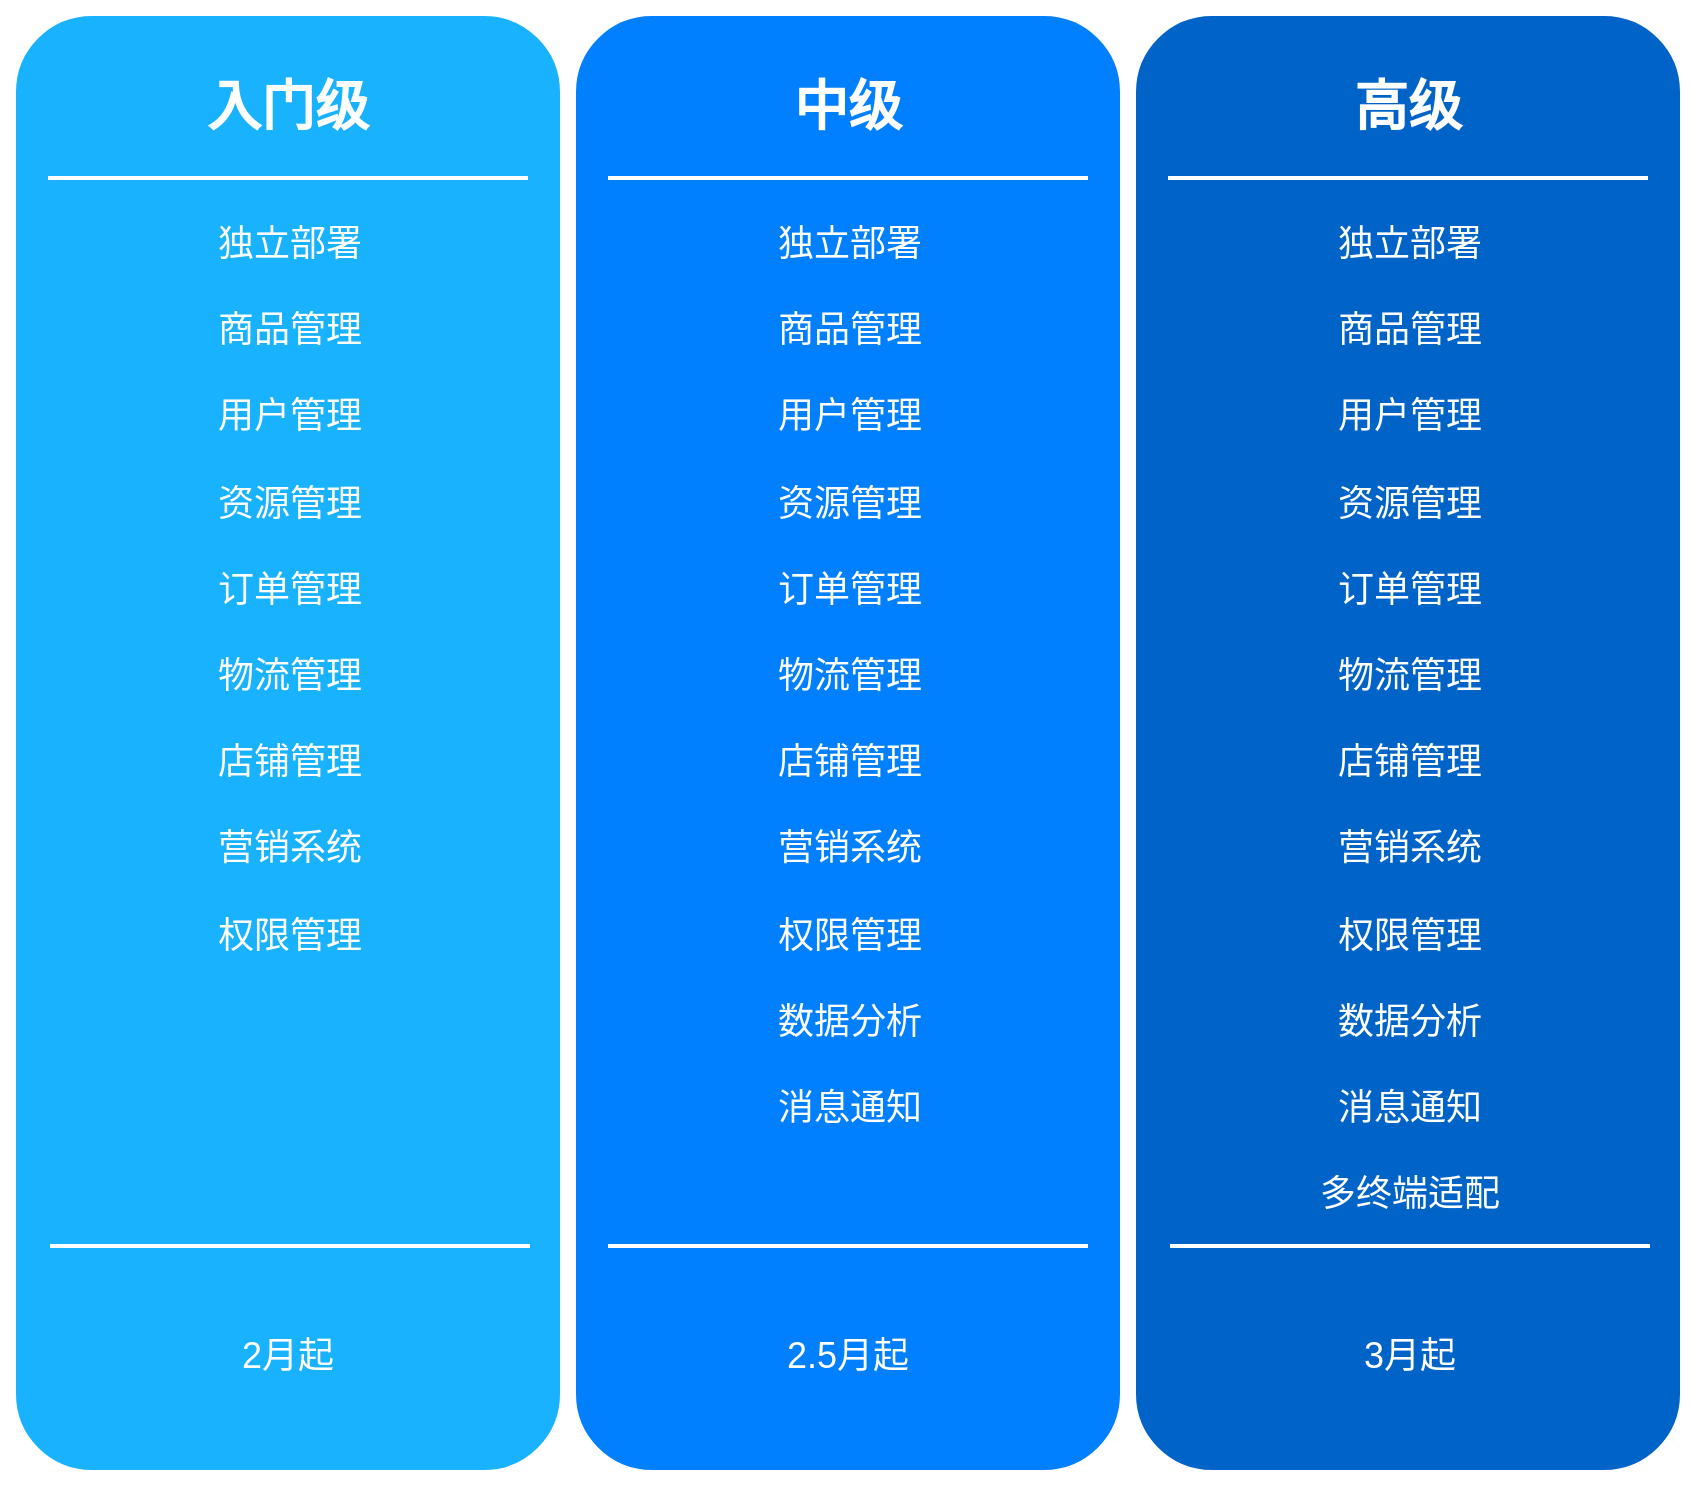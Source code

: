 <mxfile version="23.1.6" type="github">
  <diagram name="Page-1" id="12e1b939-464a-85fe-373e-61e167be1490">
    <mxGraphModel dx="1434" dy="855" grid="1" gridSize="10" guides="1" tooltips="1" connect="1" arrows="1" fold="1" page="1" pageScale="1.5" pageWidth="1169" pageHeight="826" background="none" math="0" shadow="0">
      <root>
        <mxCell id="0" />
        <mxCell id="1" parent="0" />
        <mxCell id="60da8b9f42644d3a-2" value="" style="whiteSpace=wrap;html=1;rounded=1;shadow=0;strokeWidth=8;fontSize=20;align=center;fillColor=#19b2ff;strokeColor=#FFFFFF;" parent="1" vertex="1">
          <mxGeometry x="316" y="405" width="280" height="735" as="geometry" />
        </mxCell>
        <mxCell id="60da8b9f42644d3a-3" value="入门级" style="text;html=1;strokeColor=none;fillColor=none;align=center;verticalAlign=middle;whiteSpace=wrap;rounded=0;shadow=0;fontSize=27;fontColor=#FFFFFF;fontStyle=1" parent="1" vertex="1">
          <mxGeometry x="316" y="425" width="280" height="60" as="geometry" />
        </mxCell>
        <mxCell id="60da8b9f42644d3a-6" value="" style="line;strokeWidth=2;html=1;rounded=0;shadow=0;fontSize=27;align=center;fillColor=none;strokeColor=#FFFFFF;" parent="1" vertex="1">
          <mxGeometry x="336" y="485" width="240" height="10" as="geometry" />
        </mxCell>
        <mxCell id="60da8b9f42644d3a-17" value="" style="whiteSpace=wrap;html=1;rounded=1;shadow=0;strokeWidth=8;fontSize=20;align=center;fillColor=#007fff;strokeColor=#FFFFFF;" parent="1" vertex="1">
          <mxGeometry x="596" y="405" width="280" height="735" as="geometry" />
        </mxCell>
        <mxCell id="60da8b9f42644d3a-18" value="中级" style="text;html=1;strokeColor=none;fillColor=none;align=center;verticalAlign=middle;whiteSpace=wrap;rounded=0;shadow=0;fontSize=27;fontColor=#FFFFFF;fontStyle=1" parent="1" vertex="1">
          <mxGeometry x="596" y="425" width="280" height="60" as="geometry" />
        </mxCell>
        <mxCell id="60da8b9f42644d3a-20" value="" style="line;strokeWidth=2;html=1;rounded=0;shadow=0;fontSize=27;align=center;fillColor=none;strokeColor=#FFFFFF;" parent="1" vertex="1">
          <mxGeometry x="616" y="485" width="240" height="10" as="geometry" />
        </mxCell>
        <mxCell id="60da8b9f42644d3a-24" value="" style="whiteSpace=wrap;html=1;rounded=1;shadow=0;strokeWidth=8;fontSize=20;align=center;fillColor=#0063C7;strokeColor=#FFFFFF;" parent="1" vertex="1">
          <mxGeometry x="876" y="405" width="280" height="735" as="geometry" />
        </mxCell>
        <mxCell id="60da8b9f42644d3a-25" value="高级" style="text;html=1;strokeColor=none;fillColor=none;align=center;verticalAlign=middle;whiteSpace=wrap;rounded=0;shadow=0;fontSize=27;fontColor=#FFFFFF;fontStyle=1" parent="1" vertex="1">
          <mxGeometry x="876" y="425" width="280" height="60" as="geometry" />
        </mxCell>
        <mxCell id="60da8b9f42644d3a-27" value="" style="line;strokeWidth=2;html=1;rounded=0;shadow=0;fontSize=27;align=center;fillColor=none;strokeColor=#FFFFFF;" parent="1" vertex="1">
          <mxGeometry x="896" y="485" width="240" height="10" as="geometry" />
        </mxCell>
        <mxCell id="e4hgR3kDQSiYnHgpyTBr-1" value="独立部署&lt;br style=&quot;border-color: var(--border-color); font-size: 18px;&quot;&gt;&lt;br style=&quot;border-color: var(--border-color); font-size: 18px;&quot;&gt;商品管理&lt;br&gt;&lt;br&gt;用户管理&lt;br style=&quot;border-color: var(--border-color);&quot;&gt;&lt;br style=&quot;border-color: var(--border-color);&quot;&gt;资源管理&lt;br style=&quot;border-color: var(--border-color); font-size: 18px;&quot;&gt;&lt;br style=&quot;border-color: var(--border-color); font-size: 18px;&quot;&gt;订单管理&lt;br&gt;&lt;br style=&quot;border-color: var(--border-color);&quot;&gt;物流管理&lt;br style=&quot;border-color: var(--border-color); font-size: 18px;&quot;&gt;&lt;br style=&quot;border-color: var(--border-color); font-size: 18px;&quot;&gt;店铺管理&lt;br style=&quot;border-color: var(--border-color); font-size: 18px;&quot;&gt;&lt;br&gt;营销系统&lt;br style=&quot;border-color: var(--border-color);&quot;&gt;&lt;br style=&quot;border-color: var(--border-color); font-size: 18px;&quot;&gt;权限管理&lt;div&gt;&lt;br&gt;&lt;/div&gt;" style="text;html=1;strokeColor=none;fillColor=none;align=center;verticalAlign=top;whiteSpace=wrap;rounded=0;shadow=0;fontSize=18;fontColor=#FFFFFF;" parent="1" vertex="1">
          <mxGeometry x="317" y="506" width="280" height="295" as="geometry" />
        </mxCell>
        <mxCell id="e4hgR3kDQSiYnHgpyTBr-4" value="独立部署&lt;br style=&quot;border-color: var(--border-color); font-size: 18px;&quot;&gt;&lt;br style=&quot;border-color: var(--border-color); font-size: 18px;&quot;&gt;商品管理&lt;br&gt;&lt;br&gt;用户管理&lt;br style=&quot;border-color: var(--border-color);&quot;&gt;&lt;br style=&quot;border-color: var(--border-color);&quot;&gt;资源管理&lt;br style=&quot;border-color: var(--border-color); font-size: 18px;&quot;&gt;&lt;br style=&quot;border-color: var(--border-color); font-size: 18px;&quot;&gt;订单管理&lt;br&gt;&lt;br style=&quot;border-color: var(--border-color);&quot;&gt;物流管理&lt;br style=&quot;border-color: var(--border-color); font-size: 18px;&quot;&gt;&lt;br&gt;店铺管理&lt;br&gt;&lt;br&gt;营销系统&lt;br style=&quot;border-color: var(--border-color);&quot;&gt;&lt;br style=&quot;border-color: var(--border-color); font-size: 18px;&quot;&gt;权限管理&lt;br style=&quot;font-size: 18px;&quot;&gt;&lt;br style=&quot;font-size: 18px;&quot;&gt;数据分析&lt;br&gt;&lt;br&gt;消息通知" style="text;html=1;strokeColor=none;fillColor=none;align=center;verticalAlign=top;whiteSpace=wrap;rounded=0;shadow=0;fontSize=18;fontColor=#FFFFFF;" parent="1" vertex="1">
          <mxGeometry x="597" y="506" width="280" height="295" as="geometry" />
        </mxCell>
        <mxCell id="e4hgR3kDQSiYnHgpyTBr-5" value="独立部署&lt;br style=&quot;border-color: var(--border-color); font-size: 18px;&quot;&gt;&lt;br style=&quot;border-color: var(--border-color); font-size: 18px;&quot;&gt;商品管理&lt;br&gt;&lt;br&gt;用户管理&lt;br&gt;&lt;br&gt;资源管理&lt;br style=&quot;border-color: var(--border-color); font-size: 18px;&quot;&gt;&lt;br style=&quot;border-color: var(--border-color); font-size: 18px;&quot;&gt;订单管理&lt;br&gt;&lt;br&gt;物流管理&lt;br style=&quot;border-color: var(--border-color); font-size: 18px;&quot;&gt;&lt;br style=&quot;border-color: var(--border-color); font-size: 18px;&quot;&gt;店铺管理&lt;br style=&quot;border-color: var(--border-color);&quot;&gt;&lt;br&gt;营销系统&lt;br style=&quot;border-color: var(--border-color); font-size: 18px;&quot;&gt;&lt;br style=&quot;border-color: var(--border-color); font-size: 18px;&quot;&gt;权限管理&lt;br style=&quot;font-size: 18px;&quot;&gt;&lt;br style=&quot;font-size: 18px;&quot;&gt;数据分析&lt;br&gt;&lt;br&gt;消息通知&lt;br style=&quot;border-color: var(--border-color);&quot;&gt;&lt;br&gt;多终端适配&lt;div&gt;&lt;br&gt;&lt;/div&gt;" style="text;html=1;strokeColor=none;fillColor=none;align=center;verticalAlign=top;whiteSpace=wrap;rounded=0;shadow=0;fontSize=18;fontColor=#FFFFFF;" parent="1" vertex="1">
          <mxGeometry x="877" y="506" width="280" height="294" as="geometry" />
        </mxCell>
        <mxCell id="2g8Zs7U-81JwEwkaxc3O-1" value="" style="line;strokeWidth=2;html=1;rounded=0;shadow=0;fontSize=27;align=center;fillColor=none;strokeColor=#FFFFFF;" vertex="1" parent="1">
          <mxGeometry x="337" y="1019" width="240" height="10" as="geometry" />
        </mxCell>
        <mxCell id="2g8Zs7U-81JwEwkaxc3O-2" value="" style="line;strokeWidth=2;html=1;rounded=0;shadow=0;fontSize=27;align=center;fillColor=none;strokeColor=#FFFFFF;" vertex="1" parent="1">
          <mxGeometry x="897" y="1019" width="240" height="10" as="geometry" />
        </mxCell>
        <mxCell id="2g8Zs7U-81JwEwkaxc3O-3" value="" style="line;strokeWidth=2;html=1;rounded=0;shadow=0;fontSize=27;align=center;fillColor=none;strokeColor=#FFFFFF;" vertex="1" parent="1">
          <mxGeometry x="616" y="1019" width="240" height="10" as="geometry" />
        </mxCell>
        <mxCell id="2g8Zs7U-81JwEwkaxc3O-4" value="3月起" style="text;html=1;strokeColor=none;fillColor=none;align=center;verticalAlign=middle;whiteSpace=wrap;rounded=0;shadow=0;fontSize=18;fontColor=#FFFFFF;" vertex="1" parent="1">
          <mxGeometry x="877" y="1029" width="280" height="100" as="geometry" />
        </mxCell>
        <mxCell id="2g8Zs7U-81JwEwkaxc3O-5" value="2月起" style="text;html=1;strokeColor=none;fillColor=none;align=center;verticalAlign=middle;whiteSpace=wrap;rounded=0;shadow=0;fontSize=18;fontColor=#FFFFFF;" vertex="1" parent="1">
          <mxGeometry x="316" y="1029" width="280" height="100" as="geometry" />
        </mxCell>
        <mxCell id="2g8Zs7U-81JwEwkaxc3O-6" value="2.5月起" style="text;html=1;strokeColor=none;fillColor=none;align=center;verticalAlign=middle;whiteSpace=wrap;rounded=0;shadow=0;fontSize=18;fontColor=#FFFFFF;" vertex="1" parent="1">
          <mxGeometry x="596" y="1029" width="280" height="100" as="geometry" />
        </mxCell>
      </root>
    </mxGraphModel>
  </diagram>
</mxfile>
